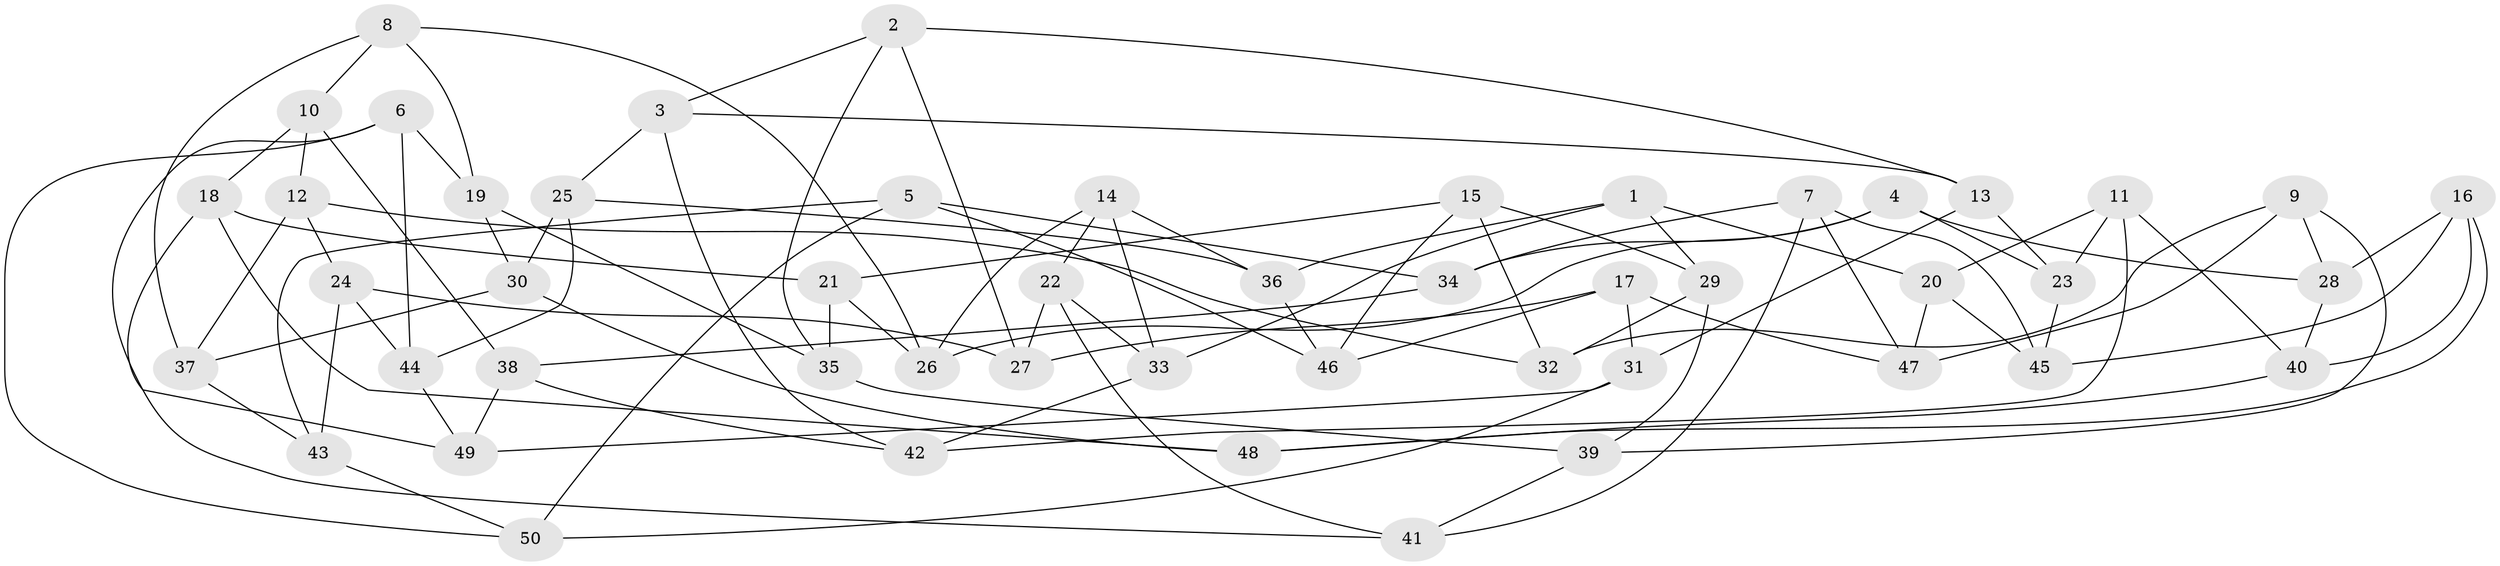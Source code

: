 // coarse degree distribution, {8: 0.03225806451612903, 9: 0.06451612903225806, 4: 0.7741935483870968, 7: 0.06451612903225806, 3: 0.06451612903225806}
// Generated by graph-tools (version 1.1) at 2025/53/03/04/25 22:53:32]
// undirected, 50 vertices, 100 edges
graph export_dot {
  node [color=gray90,style=filled];
  1;
  2;
  3;
  4;
  5;
  6;
  7;
  8;
  9;
  10;
  11;
  12;
  13;
  14;
  15;
  16;
  17;
  18;
  19;
  20;
  21;
  22;
  23;
  24;
  25;
  26;
  27;
  28;
  29;
  30;
  31;
  32;
  33;
  34;
  35;
  36;
  37;
  38;
  39;
  40;
  41;
  42;
  43;
  44;
  45;
  46;
  47;
  48;
  49;
  50;
  1 -- 33;
  1 -- 20;
  1 -- 36;
  1 -- 29;
  2 -- 13;
  2 -- 35;
  2 -- 27;
  2 -- 3;
  3 -- 13;
  3 -- 42;
  3 -- 25;
  4 -- 23;
  4 -- 34;
  4 -- 28;
  4 -- 26;
  5 -- 50;
  5 -- 43;
  5 -- 34;
  5 -- 46;
  6 -- 41;
  6 -- 19;
  6 -- 44;
  6 -- 50;
  7 -- 41;
  7 -- 45;
  7 -- 34;
  7 -- 47;
  8 -- 10;
  8 -- 26;
  8 -- 37;
  8 -- 19;
  9 -- 28;
  9 -- 47;
  9 -- 32;
  9 -- 39;
  10 -- 18;
  10 -- 38;
  10 -- 12;
  11 -- 23;
  11 -- 42;
  11 -- 20;
  11 -- 40;
  12 -- 24;
  12 -- 37;
  12 -- 32;
  13 -- 31;
  13 -- 23;
  14 -- 22;
  14 -- 36;
  14 -- 33;
  14 -- 26;
  15 -- 21;
  15 -- 46;
  15 -- 29;
  15 -- 32;
  16 -- 40;
  16 -- 28;
  16 -- 48;
  16 -- 45;
  17 -- 47;
  17 -- 27;
  17 -- 46;
  17 -- 31;
  18 -- 49;
  18 -- 21;
  18 -- 48;
  19 -- 35;
  19 -- 30;
  20 -- 47;
  20 -- 45;
  21 -- 26;
  21 -- 35;
  22 -- 41;
  22 -- 33;
  22 -- 27;
  23 -- 45;
  24 -- 27;
  24 -- 44;
  24 -- 43;
  25 -- 44;
  25 -- 36;
  25 -- 30;
  28 -- 40;
  29 -- 39;
  29 -- 32;
  30 -- 48;
  30 -- 37;
  31 -- 50;
  31 -- 49;
  33 -- 42;
  34 -- 38;
  35 -- 39;
  36 -- 46;
  37 -- 43;
  38 -- 49;
  38 -- 42;
  39 -- 41;
  40 -- 48;
  43 -- 50;
  44 -- 49;
}
